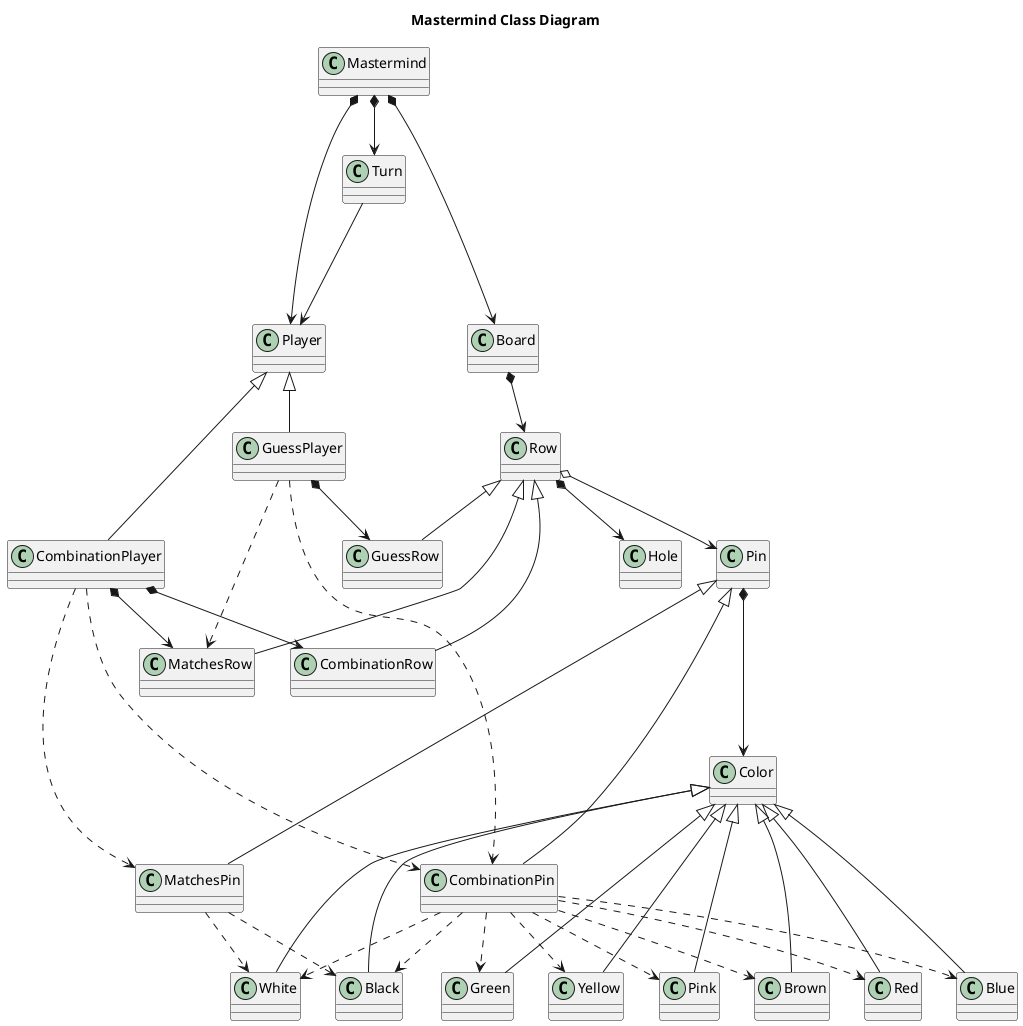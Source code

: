 @startuml

title Mastermind Class Diagram

class Mastermind
class Turn
class Board
Class Player
class CombinationPlayer
class GuessPlayer
class Hole
class Row
class CombinationRow
class GuessRow
class MatchesRow

class Pin
class CombinationPin
class MatchesPin

class Color
class Red
class Blue
class Green
class Yellow
class Pink
class Brown
class White
class Black

Turn -> Player

Mastermind *-> Turn
Mastermind *----> Board
Mastermind *----> Player

Player <|-- CombinationPlayer
Player <|-- GuessPlayer

CombinationPlayer *--> CombinationRow
CombinationPlayer *--> MatchesRow

CombinationPlayer ...> CombinationPin
CombinationPlayer ...> MatchesPin

GuessPlayer ...> CombinationPin

GuessPlayer *--> GuessRow
GuessPlayer ...> MatchesRow



Row <|-- CombinationRow
Row <|-- GuessRow
Row <|-- MatchesRow

Pin <|-- CombinationPin
Pin <|-- MatchesPin

CombinationPin ..> Red
CombinationPin ..> Blue
CombinationPin ..> Green
CombinationPin ..> Yellow
CombinationPin ..> Pink
CombinationPin ..> Brown
CombinationPin ..> White
CombinationPin ..> Black

MatchesPin ..> Black
MatchesPin ..> White

Pin *--->Color

Color <|--- Red
Color <|--- Blue
Color <|--- Green
Color <|--- Yellow
Color <|--- Pink
Color <|--- Brown
Color <|--- White
Color <|--- Black

Row*-->Hole
Board *--> Row
Row o--> Pin

@enduml